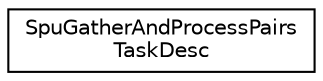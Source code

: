 digraph "Graphical Class Hierarchy"
{
  edge [fontname="Helvetica",fontsize="10",labelfontname="Helvetica",labelfontsize="10"];
  node [fontname="Helvetica",fontsize="10",shape=record];
  rankdir="LR";
  Node1 [label="SpuGatherAndProcessPairs\lTaskDesc",height=0.2,width=0.4,color="black", fillcolor="white", style="filled",URL="$struct_spu_gather_and_process_pairs_task_desc.html",tooltip="Task Description for SPU collision detection. "];
}
